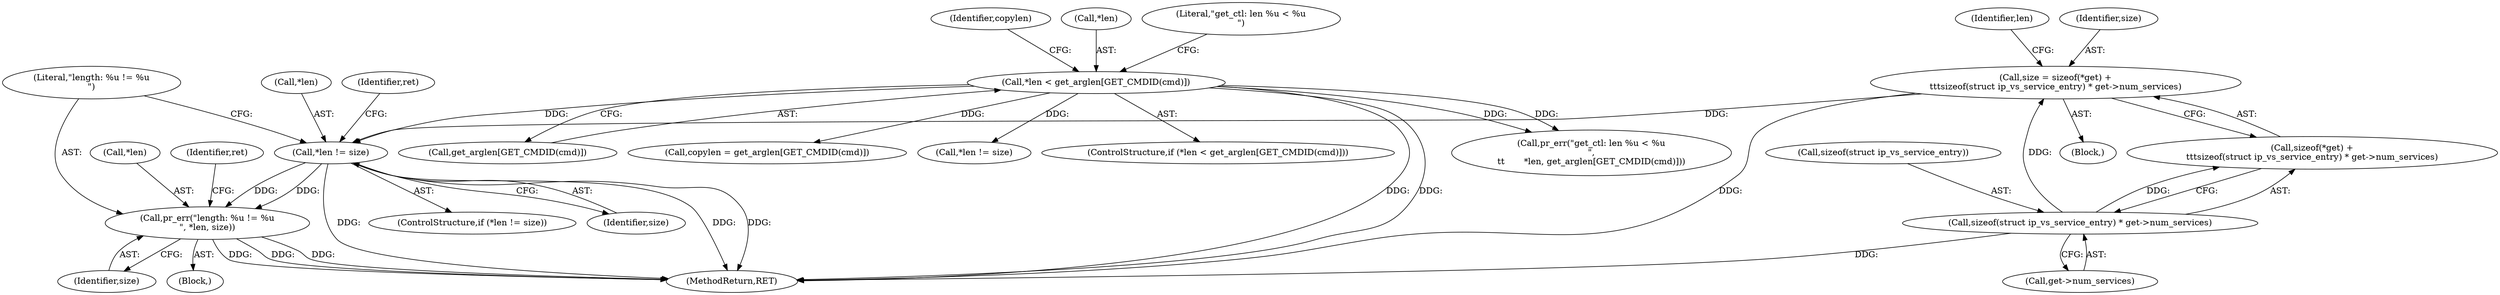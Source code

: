 digraph "0_linux_2d8a041b7bfe1097af21441cb77d6af95f4f4680@pointer" {
"1000403" [label="(Call,*len != size)"];
"1000145" [label="(Call,*len < get_arglen[GET_CMDID(cmd)])"];
"1000390" [label="(Call,size = sizeof(*get) +\n\t\t\tsizeof(struct ip_vs_service_entry) * get->num_services)"];
"1000396" [label="(Call,sizeof(struct ip_vs_service_entry) * get->num_services)"];
"1000408" [label="(Call,pr_err(\"length: %u != %u\n\", *len, size))"];
"1000153" [label="(Call,pr_err(\"get_ctl: len %u < %u\n\",\n\t\t       *len, get_arglen[GET_CMDID(cmd)]))"];
"1000414" [label="(Identifier,ret)"];
"1000382" [label="(Block,)"];
"1000148" [label="(Call,get_arglen[GET_CMDID(cmd)])"];
"1000145" [label="(Call,*len < get_arglen[GET_CMDID(cmd)])"];
"1000402" [label="(ControlStructure,if (*len != size))"];
"1000399" [label="(Call,get->num_services)"];
"1000146" [label="(Call,*len)"];
"1000164" [label="(Call,copylen = get_arglen[GET_CMDID(cmd)])"];
"1000412" [label="(Identifier,size)"];
"1000515" [label="(Call,*len != size)"];
"1000575" [label="(MethodReturn,RET)"];
"1000407" [label="(Block,)"];
"1000404" [label="(Call,*len)"];
"1000419" [label="(Identifier,ret)"];
"1000397" [label="(Call,sizeof(struct ip_vs_service_entry))"];
"1000390" [label="(Call,size = sizeof(*get) +\n\t\t\tsizeof(struct ip_vs_service_entry) * get->num_services)"];
"1000391" [label="(Identifier,size)"];
"1000403" [label="(Call,*len != size)"];
"1000144" [label="(ControlStructure,if (*len < get_arglen[GET_CMDID(cmd)]))"];
"1000410" [label="(Call,*len)"];
"1000406" [label="(Identifier,size)"];
"1000154" [label="(Literal,\"get_ctl: len %u < %u\n\")"];
"1000392" [label="(Call,sizeof(*get) +\n\t\t\tsizeof(struct ip_vs_service_entry) * get->num_services)"];
"1000408" [label="(Call,pr_err(\"length: %u != %u\n\", *len, size))"];
"1000405" [label="(Identifier,len)"];
"1000165" [label="(Identifier,copylen)"];
"1000396" [label="(Call,sizeof(struct ip_vs_service_entry) * get->num_services)"];
"1000409" [label="(Literal,\"length: %u != %u\n\")"];
"1000403" -> "1000402"  [label="AST: "];
"1000403" -> "1000406"  [label="CFG: "];
"1000404" -> "1000403"  [label="AST: "];
"1000406" -> "1000403"  [label="AST: "];
"1000409" -> "1000403"  [label="CFG: "];
"1000419" -> "1000403"  [label="CFG: "];
"1000403" -> "1000575"  [label="DDG: "];
"1000403" -> "1000575"  [label="DDG: "];
"1000403" -> "1000575"  [label="DDG: "];
"1000145" -> "1000403"  [label="DDG: "];
"1000390" -> "1000403"  [label="DDG: "];
"1000403" -> "1000408"  [label="DDG: "];
"1000403" -> "1000408"  [label="DDG: "];
"1000145" -> "1000144"  [label="AST: "];
"1000145" -> "1000148"  [label="CFG: "];
"1000146" -> "1000145"  [label="AST: "];
"1000148" -> "1000145"  [label="AST: "];
"1000154" -> "1000145"  [label="CFG: "];
"1000165" -> "1000145"  [label="CFG: "];
"1000145" -> "1000575"  [label="DDG: "];
"1000145" -> "1000575"  [label="DDG: "];
"1000145" -> "1000153"  [label="DDG: "];
"1000145" -> "1000153"  [label="DDG: "];
"1000145" -> "1000164"  [label="DDG: "];
"1000145" -> "1000515"  [label="DDG: "];
"1000390" -> "1000382"  [label="AST: "];
"1000390" -> "1000392"  [label="CFG: "];
"1000391" -> "1000390"  [label="AST: "];
"1000392" -> "1000390"  [label="AST: "];
"1000405" -> "1000390"  [label="CFG: "];
"1000390" -> "1000575"  [label="DDG: "];
"1000396" -> "1000390"  [label="DDG: "];
"1000396" -> "1000392"  [label="AST: "];
"1000396" -> "1000399"  [label="CFG: "];
"1000397" -> "1000396"  [label="AST: "];
"1000399" -> "1000396"  [label="AST: "];
"1000392" -> "1000396"  [label="CFG: "];
"1000396" -> "1000575"  [label="DDG: "];
"1000396" -> "1000392"  [label="DDG: "];
"1000408" -> "1000407"  [label="AST: "];
"1000408" -> "1000412"  [label="CFG: "];
"1000409" -> "1000408"  [label="AST: "];
"1000410" -> "1000408"  [label="AST: "];
"1000412" -> "1000408"  [label="AST: "];
"1000414" -> "1000408"  [label="CFG: "];
"1000408" -> "1000575"  [label="DDG: "];
"1000408" -> "1000575"  [label="DDG: "];
"1000408" -> "1000575"  [label="DDG: "];
}

